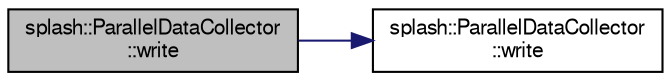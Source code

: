 digraph "splash::ParallelDataCollector::write"
{
  edge [fontname="FreeSans",fontsize="10",labelfontname="FreeSans",labelfontsize="10"];
  node [fontname="FreeSans",fontsize="10",shape=record];
  rankdir="LR";
  Node1 [label="splash::ParallelDataCollector\l::write",height=0.2,width=0.4,color="black", fillcolor="grey75", style="filled" fontcolor="black"];
  Node1 -> Node2 [color="midnightblue",fontsize="10",style="solid",fontname="FreeSans"];
  Node2 [label="splash::ParallelDataCollector\l::write",height=0.2,width=0.4,color="black", fillcolor="white", style="filled",URL="$classsplash_1_1_parallel_data_collector.html#a308ace32558367426e3ff3a68ff2656a"];
}
